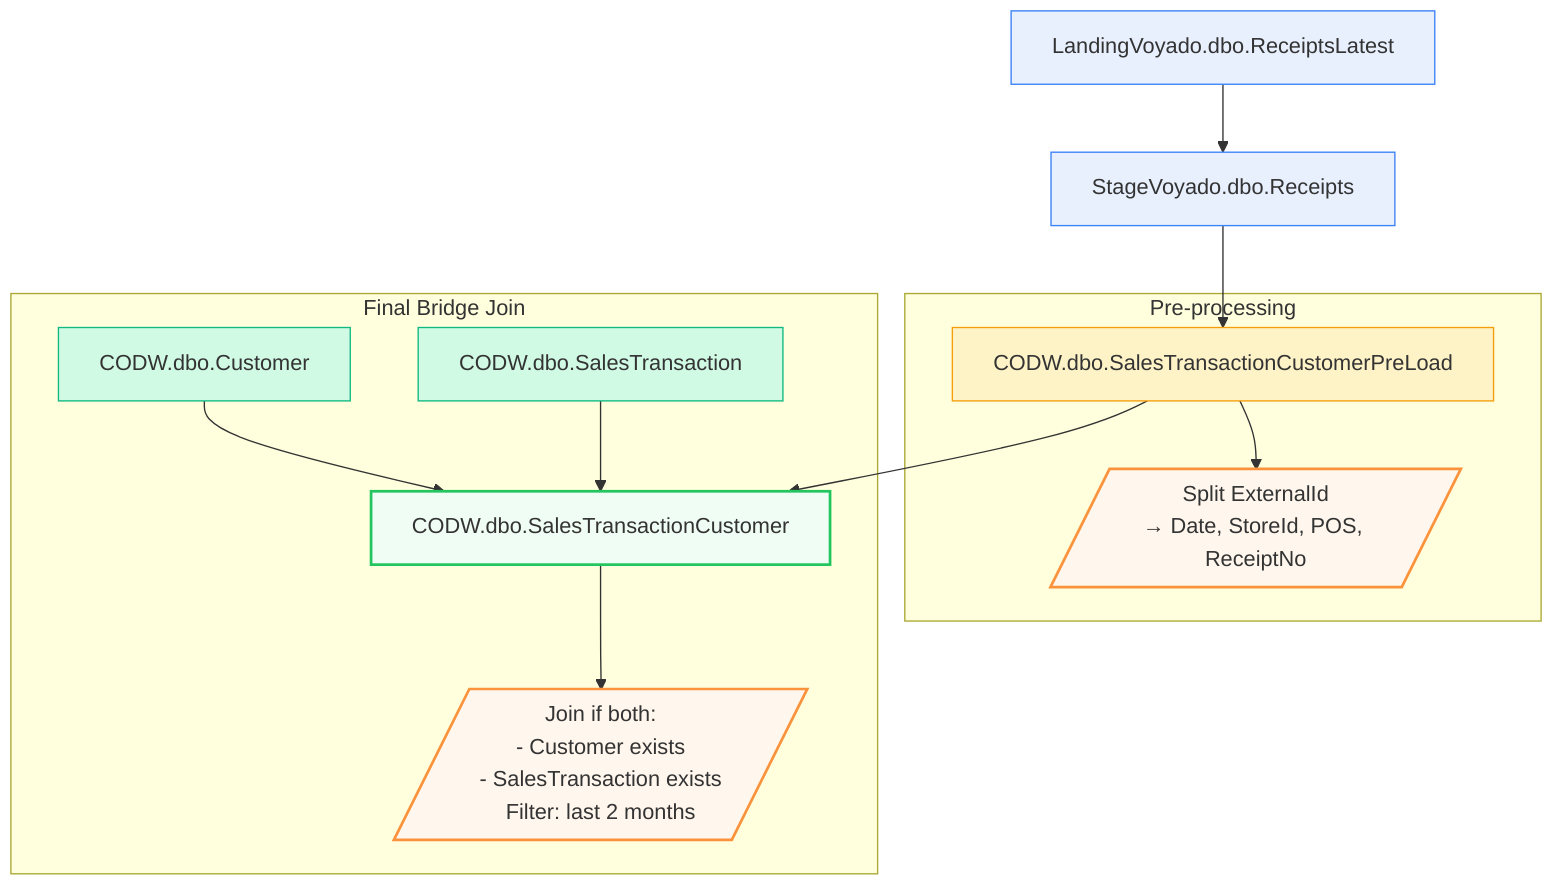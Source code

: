 flowchart TD
    A[LandingVoyado.dbo.ReceiptsLatest] --> B[StageVoyado.dbo.Receipts]
    B --> C[CODW.dbo.SalesTransactionCustomerPreLoad]

    subgraph Pre-processing
        note1[/"Split ExternalId\n→ Date, StoreId, POS, ReceiptNo"/]
        C --> note1
    end

    D[CODW.dbo.Customer]
    E[CODW.dbo.SalesTransaction]

    subgraph Final Bridge Join
        C --> F[CODW.dbo.SalesTransactionCustomer]
        D --> F
        E --> F
        note2[/"Join if both:\n - Customer exists\n - SalesTransaction exists\nFilter: last 2 months"/]
        F --> note2
    end

    style A fill:#e8f0fe,stroke:#3b82f6,stroke-width:1px
    style B fill:#e8f0fe,stroke:#3b82f6,stroke-width:1px
    style C fill:#fef3c7,stroke:#f59e0b,stroke-width:1px
    style D fill:#d1fae5,stroke:#10b981,stroke-width:1px
    style E fill:#d1fae5,stroke:#10b981,stroke-width:1px
    style F fill:#f0fdf4,stroke:#22c55e,stroke-width:2px

    classDef highlight fill:#fff7ed,stroke:#fb923c,stroke-width:2px
    class note1,note2 highlight